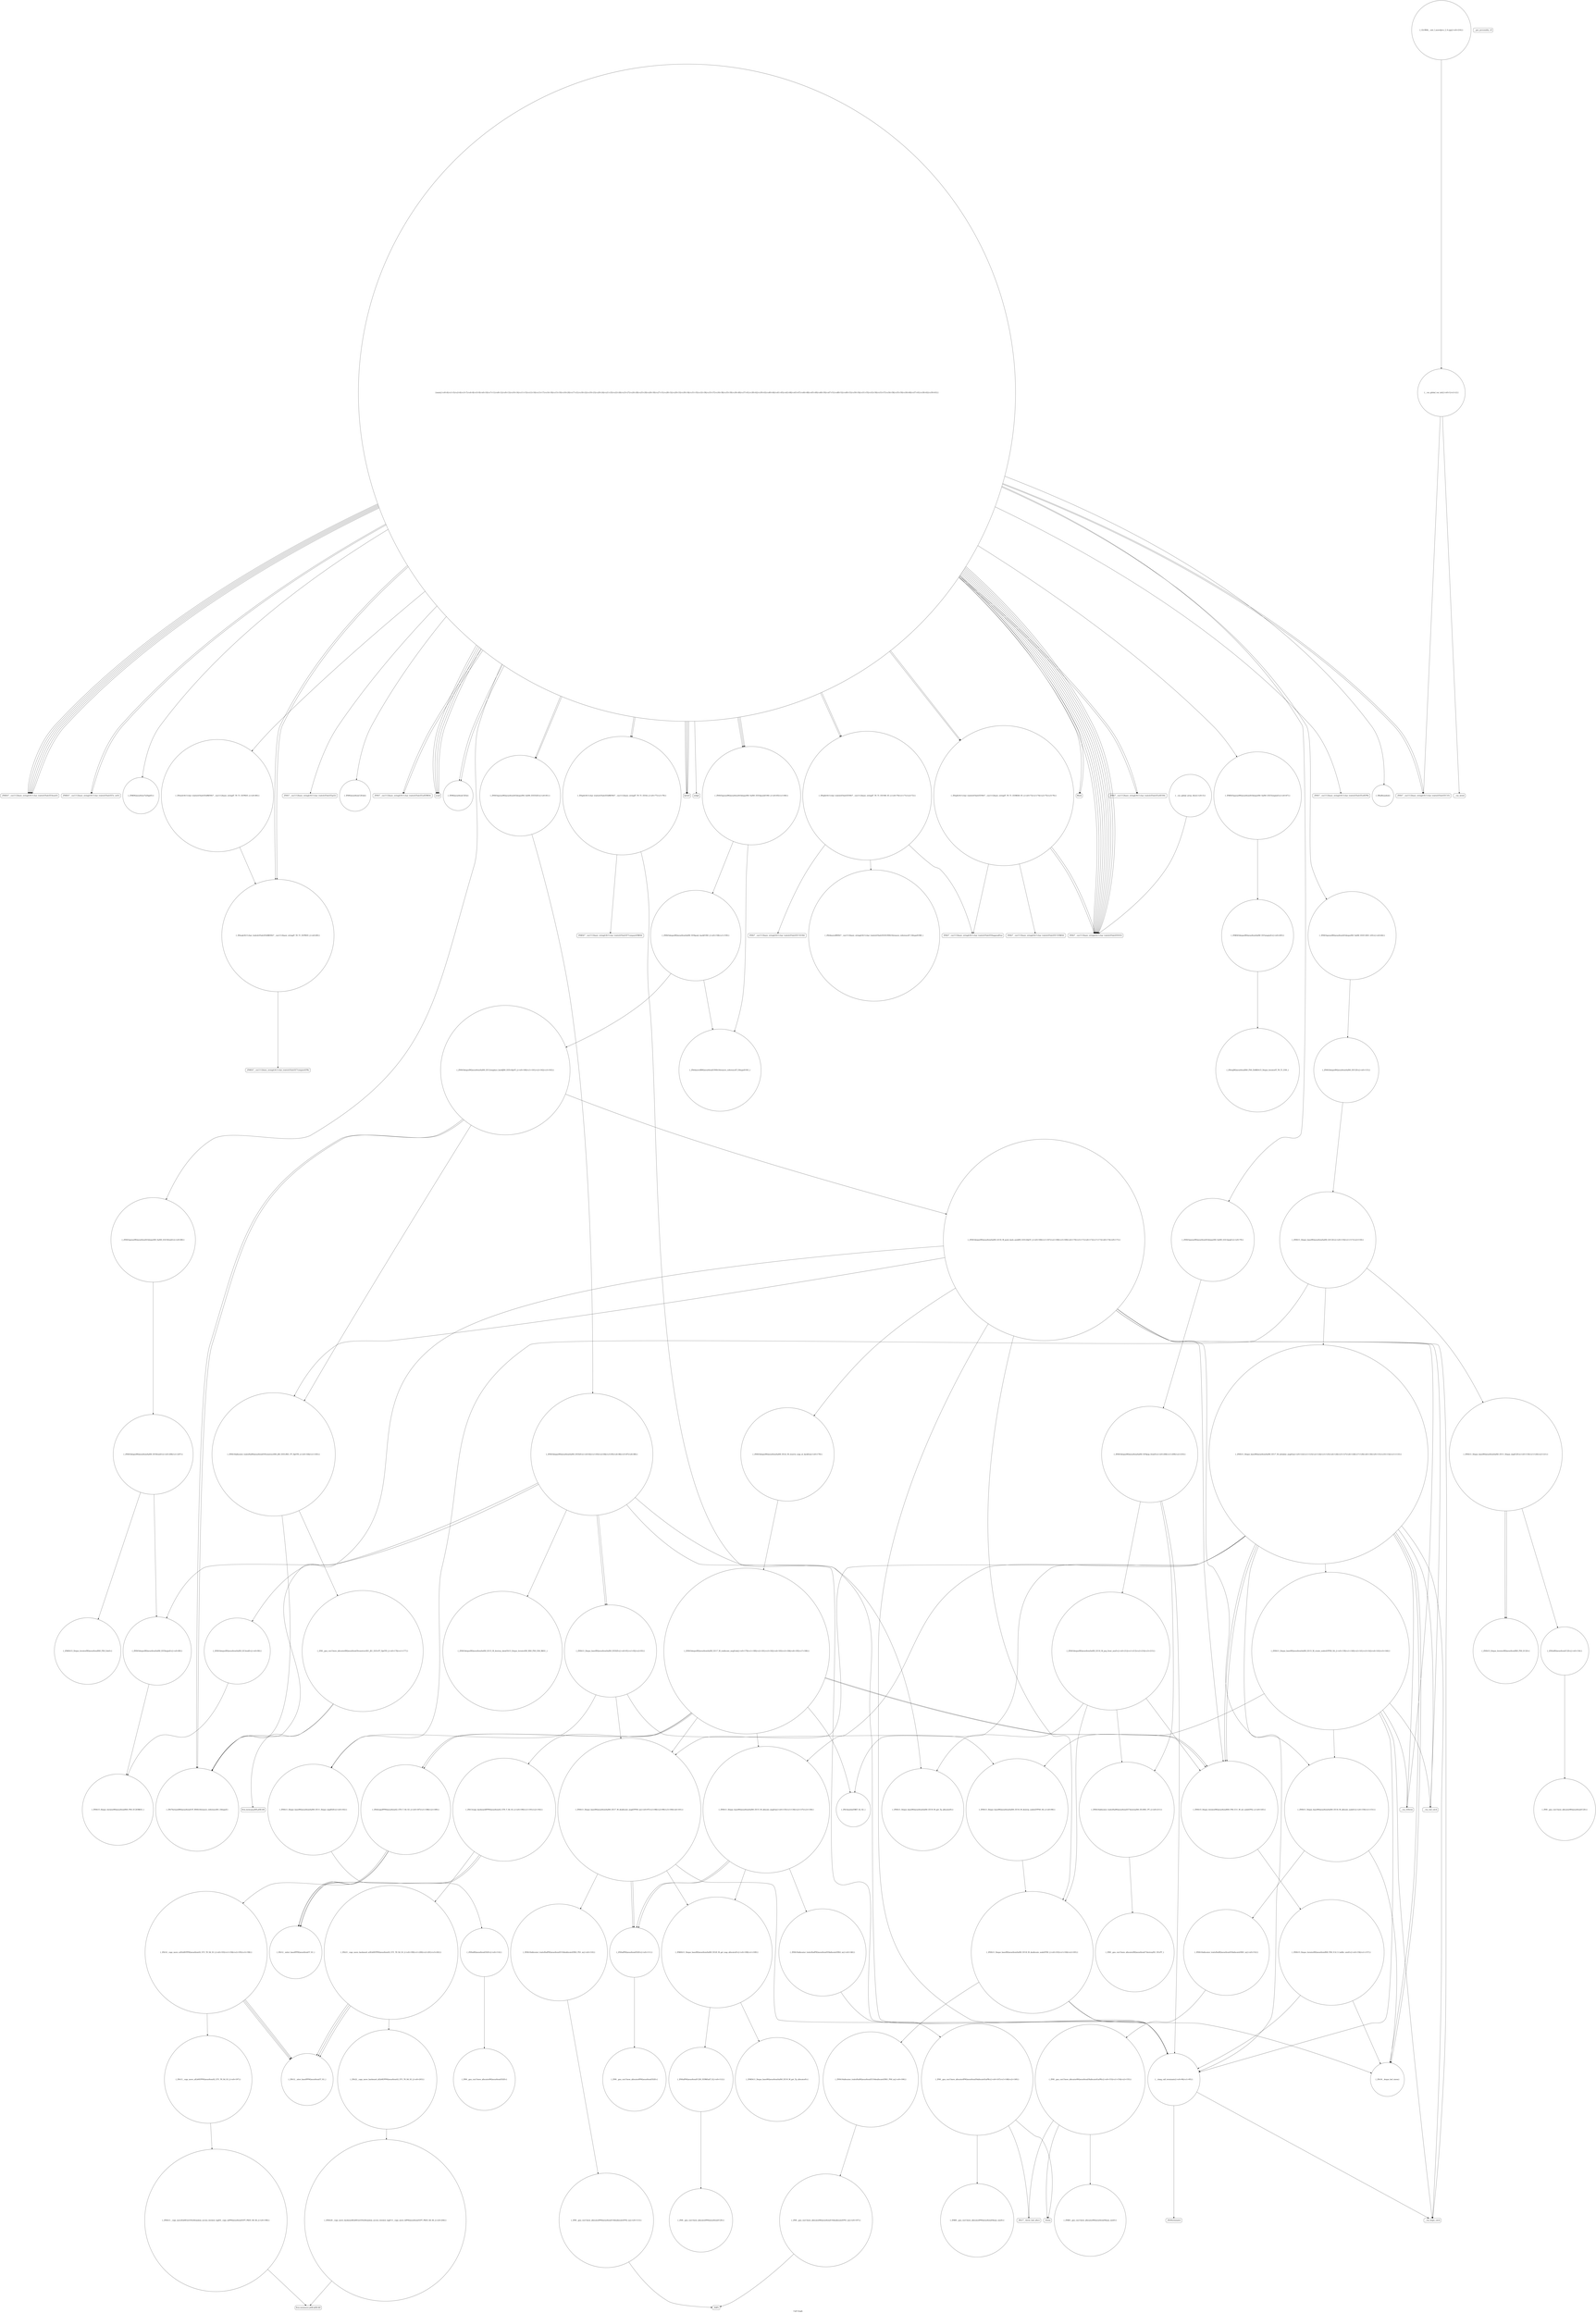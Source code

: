 digraph "Call Graph" {
	label="Call Graph";

	Node0x562e21720940 [shape=record,shape=circle,label="{__cxx_global_var_init|{<s0>1|<s1>2}}"];
	Node0x562e21720940:s0 -> Node0x562e217209c0[color=black];
	Node0x562e21720940:s1 -> Node0x562e219d9c30[color=black];
	Node0x562e219dd750 [shape=record,shape=Mrecord,label="{llvm.memcpy.p0i8.p0i8.i64}"];
	Node0x562e219d9db0 [shape=record,shape=Mrecord,label="{isdigit}"];
	Node0x562e219db2b0 [shape=record,shape=circle,label="{_ZSt13__copy_move_aILb0EPP9QueueItemS2_ET1_T0_S4_S3_|{<s0>197}}"];
	Node0x562e219db2b0:s0 -> Node0x562e219db3b0[color=black];
	Node0x562e219da130 [shape=record,shape=circle,label="{_ZNKSt5queueI9QueueItemSt5dequeIS0_SaIS0_EEE5emptyEv|{<s0>67}}"];
	Node0x562e219da130:s0 -> Node0x562e219db630[color=black];
	Node0x562e219db630 [shape=record,shape=circle,label="{_ZNKSt5dequeI9QueueItemSaIS0_EE5emptyEv|{<s0>205}}"];
	Node0x562e219db630:s0 -> Node0x562e219db6b0[color=black];
	Node0x562e219da4b0 [shape=record,shape=circle,label="{_ZStplIcSt11char_traitsIcESaIcEENSt7__cxx1112basic_stringIT_T0_T1_EERKS8_S5_|{<s0>73|<s1>74|<s2>75|<s3>76}}"];
	Node0x562e219da4b0:s0 -> Node0x562e219db8b0[color=black];
	Node0x562e219da4b0:s1 -> Node0x562e219db930[color=black];
	Node0x562e219da4b0:s2 -> Node0x562e219d9bb0[color=black];
	Node0x562e219da4b0:s3 -> Node0x562e219d9bb0[color=black];
	Node0x562e219db9b0 [shape=record,shape=circle,label="{_ZSt4moveIRNSt7__cxx1112basic_stringIcSt11char_traitsIcESaIcEEEEONSt16remove_referenceIT_E4typeEOS8_}"];
	Node0x562e219da830 [shape=record,shape=Mrecord,label="{fflush}"];
	Node0x562e219dbd30 [shape=record,shape=circle,label="{_GLOBAL__sub_I_asaveljevs_2_0.cpp|{<s0>216}}"];
	Node0x562e219dbd30:s0 -> Node0x562e21720940[color=black];
	Node0x562e219dabb0 [shape=record,shape=circle,label="{_ZNSt5dequeI9QueueItemSaIS0_EE3endEv|{<s0>90}}"];
	Node0x562e219dabb0:s0 -> Node0x562e219daeb0[color=black];
	Node0x562e219daf30 [shape=record,shape=circle,label="{_ZNSt11_Deque_baseI9QueueItemSaIS0_EE16_M_destroy_nodesEPPS0_S4_|{<s0>96}}"];
	Node0x562e219daf30:s0 -> Node0x562e219db0b0[color=black];
	Node0x562e219dc2d0 [shape=record,shape=Mrecord,label="{_ZdlPv}"];
	Node0x562e219dc650 [shape=record,shape=circle,label="{_ZN9__gnu_cxx13new_allocatorIP9QueueItemE10deallocateEPS2_m|{<s0>113}}"];
	Node0x562e219dc650:s0 -> Node0x562e219dc2d0[color=black];
	Node0x562e219dc9d0 [shape=record,shape=circle,label="{_ZNSt11_Deque_baseI9QueueItemSaIS0_EE17_M_initialize_mapEm|{<s0>122|<s1>123|<s2>124|<s3>125|<s4>126|<s5>127|<s6>128|<s7>129|<s8>130|<s9>131|<s10>132|<s11>133}}"];
	Node0x562e219dc9d0:s0 -> Node0x562e219db1b0[color=black];
	Node0x562e219dc9d0:s1 -> Node0x562e219dcbd0[color=black];
	Node0x562e219dc9d0:s2 -> Node0x562e219dcc50[color=black];
	Node0x562e219dc9d0:s3 -> Node0x562e219dccd0[color=black];
	Node0x562e219dc9d0:s4 -> Node0x562e219dadb0[color=black];
	Node0x562e219dc9d0:s5 -> Node0x562e219dafb0[color=black];
	Node0x562e219dc9d0:s6 -> Node0x562e219dcd50[color=black];
	Node0x562e219dc9d0:s7 -> Node0x562e219dcdd0[color=black];
	Node0x562e219dc9d0:s8 -> Node0x562e219dce50[color=black];
	Node0x562e219dc9d0:s9 -> Node0x562e219dce50[color=black];
	Node0x562e219dc9d0:s10 -> Node0x562e219db1b0[color=black];
	Node0x562e219dc9d0:s11 -> Node0x562e219dad30[color=black];
	Node0x562e219dcd50 [shape=record,shape=Mrecord,label="{__cxa_rethrow}"];
	Node0x562e219dd0d0 [shape=record,shape=Mrecord,label="{_Znwm}"];
	Node0x562e219dd450 [shape=record,shape=circle,label="{_ZSt4moveIR9QueueItemEONSt16remove_referenceIT_E4typeEOS3_}"];
	Node0x562e217209c0 [shape=record,shape=Mrecord,label="{_ZNSt7__cxx1112basic_stringIcSt11char_traitsIcESaIcEEC1Ev}"];
	Node0x562e219dd7d0 [shape=record,shape=circle,label="{_ZNSt5dequeI9QueueItemSaIS0_EE22_M_reserve_map_at_backEm|{<s0>178}}"];
	Node0x562e219dd7d0:s0 -> Node0x562e219dd850[color=black];
	Node0x562e219d9e30 [shape=record,shape=circle,label="{_ZNSt5queueI9QueueItemSt5dequeIS0_SaIS0_EEEC2IS3_vEEv|{<s0>64}}"];
	Node0x562e219d9e30:s0 -> Node0x562e219dc850[color=black];
	Node0x562e219db330 [shape=record,shape=circle,label="{_ZSt12__niter_baseIPP9QueueItemET_S3_}"];
	Node0x562e219da1b0 [shape=record,shape=circle,label="{_ZNSt5queueI9QueueItemSt5dequeIS0_SaIS0_EEE5frontEv|{<s0>68}}"];
	Node0x562e219da1b0:s0 -> Node0x562e219db730[color=black];
	Node0x562e219db6b0 [shape=record,shape=circle,label="{_ZSteqI9QueueItemRS0_PS0_EbRKSt15_Deque_iteratorIT_T0_T1_ES9_}"];
	Node0x562e219da530 [shape=record,shape=Mrecord,label="{_ZNSt7__cxx1112basic_stringIcSt11char_traitsIcESaIcEEaSEOS4_}"];
	Node0x562e219dba30 [shape=record,shape=Mrecord,label="{_ZNSt7__cxx1112basic_stringIcSt11char_traitsIcESaIcEEC1EOS4_}"];
	Node0x562e219da8b0 [shape=record,shape=circle,label="{_ZStneIcSt11char_traitsIcESaIcEEbRKNSt7__cxx1112basic_stringIT_T0_T1_EEPKS5_|{<s0>80}}"];
	Node0x562e219da8b0:s0 -> Node0x562e219da3b0[color=black];
	Node0x562e219dac30 [shape=record,shape=circle,label="{_ZNSt11_Deque_baseI9QueueItemSaIS0_EE19_M_get_Tp_allocatorEv}"];
	Node0x562e219dafb0 [shape=record,shape=circle,label="{_ZNSt11_Deque_baseI9QueueItemSaIS0_EE17_M_deallocate_mapEPPS0_m|{<s0>97|<s1>98|<s2>99|<s3>100|<s4>101}}"];
	Node0x562e219dafb0:s0 -> Node0x562e219dc350[color=black];
	Node0x562e219dafb0:s1 -> Node0x562e219dc3d0[color=black];
	Node0x562e219dafb0:s2 -> Node0x562e219dc450[color=black];
	Node0x562e219dafb0:s3 -> Node0x562e219dc450[color=black];
	Node0x562e219dafb0:s4 -> Node0x562e219dad30[color=black];
	Node0x562e219dc350 [shape=record,shape=circle,label="{_ZNKSt11_Deque_baseI9QueueItemSaIS0_EE20_M_get_map_allocatorEv|{<s0>108|<s1>109}}"];
	Node0x562e219dc350:s0 -> Node0x562e219dc4d0[color=black];
	Node0x562e219dc350:s1 -> Node0x562e219dc550[color=black];
	Node0x562e219dc6d0 [shape=record,shape=circle,label="{_ZN9__gnu_cxx13new_allocatorIP9QueueItemED2Ev}"];
	Node0x562e219dca50 [shape=record,shape=circle,label="{_ZNSaI9QueueItemEC2Ev|{<s0>134}}"];
	Node0x562e219dca50:s0 -> Node0x562e219dcb50[color=black];
	Node0x562e219dcdd0 [shape=record,shape=Mrecord,label="{__cxa_end_catch}"];
	Node0x562e219dd150 [shape=record,shape=circle,label="{_ZNSt11_Deque_baseI9QueueItemSaIS0_EE16_M_allocate_nodeEv|{<s0>150|<s1>151}}"];
	Node0x562e219dd150:s0 -> Node0x562e219db1b0[color=black];
	Node0x562e219dd150:s1 -> Node0x562e219dd1d0[color=black];
	Node0x562e219dd4d0 [shape=record,shape=circle,label="{_ZNSt5dequeI9QueueItemSaIS0_EE12emplace_backIJS0_EEEvDpOT_|{<s0>160|<s1>161|<s2>162|<s3>163}}"];
	Node0x562e219dd4d0:s0 -> Node0x562e219dd5d0[color=black];
	Node0x562e219dd4d0:s1 -> Node0x562e219dd550[color=black];
	Node0x562e219dd4d0:s2 -> Node0x562e219dd5d0[color=black];
	Node0x562e219dd4d0:s3 -> Node0x562e219dd650[color=black];
	Node0x562e219d9b30 [shape=record,shape=circle,label="{__cxx_global_array_dtor|{<s0>3}}"];
	Node0x562e219d9b30:s0 -> Node0x562e219d9bb0[color=black];
	Node0x562e219dd850 [shape=record,shape=circle,label="{_ZNSt5dequeI9QueueItemSaIS0_EE17_M_reallocate_mapEmb|{<s0>179|<s1>180|<s2>181|<s3>182|<s4>183|<s5>184|<s6>185|<s7>186}}"];
	Node0x562e219dd850:s0 -> Node0x562e219dd8d0[color=black];
	Node0x562e219dd850:s1 -> Node0x562e219dd950[color=black];
	Node0x562e219dd850:s2 -> Node0x562e219dcbd0[color=black];
	Node0x562e219dd850:s3 -> Node0x562e219dcc50[color=black];
	Node0x562e219dd850:s4 -> Node0x562e219dd8d0[color=black];
	Node0x562e219dd850:s5 -> Node0x562e219dafb0[color=black];
	Node0x562e219dd850:s6 -> Node0x562e219dce50[color=black];
	Node0x562e219dd850:s7 -> Node0x562e219dce50[color=black];
	Node0x562e219d9eb0 [shape=record,shape=Mrecord,label="{_ZNSt7__cxx1112basic_stringIcSt11char_traitsIcESaIcEEaSEPKc}"];
	Node0x562e219db3b0 [shape=record,shape=circle,label="{_ZNSt11__copy_moveILb0ELb1ESt26random_access_iterator_tagE8__copy_mIP9QueueItemEEPT_PKS5_S8_S6_|{<s0>198}}"];
	Node0x562e219db3b0:s0 -> Node0x562e219db430[color=black];
	Node0x562e219da230 [shape=record,shape=circle,label="{_Z8inBoundsiii}"];
	Node0x562e219db730 [shape=record,shape=circle,label="{_ZNSt5dequeI9QueueItemSaIS0_EE5frontEv|{<s0>206|<s1>207}}"];
	Node0x562e219db730:s0 -> Node0x562e219dab30[color=black];
	Node0x562e219db730:s1 -> Node0x562e219db7b0[color=black];
	Node0x562e219da5b0 [shape=record,shape=Mrecord,label="{_ZNKSt7__cxx1112basic_stringIcSt11char_traitsIcESaIcEE4sizeEv}"];
	Node0x562e219dbab0 [shape=record,shape=Mrecord,label="{_ZNKSt7__cxx1112basic_stringIcSt11char_traitsIcESaIcEE7compareERKS4_}"];
	Node0x562e219da930 [shape=record,shape=Mrecord,label="{_ZNKSt7__cxx1112basic_stringIcSt11char_traitsIcESaIcEE5c_strEv}"];
	Node0x562e219dacb0 [shape=record,shape=circle,label="{_ZNSt11_Deque_baseI9QueueItemSaIS0_EED2Ev|{<s0>91|<s1>92|<s2>93}}"];
	Node0x562e219dacb0:s0 -> Node0x562e219daf30[color=black];
	Node0x562e219dacb0:s1 -> Node0x562e219dafb0[color=black];
	Node0x562e219dacb0:s2 -> Node0x562e219db030[color=black];
	Node0x562e219db030 [shape=record,shape=circle,label="{_ZNSt11_Deque_baseI9QueueItemSaIS0_EE11_Deque_implD2Ev|{<s0>102}}"];
	Node0x562e219db030:s0 -> Node0x562e219dc750[color=black];
	Node0x562e219dc3d0 [shape=record,shape=circle,label="{_ZNSt16allocator_traitsISaIP9QueueItemEE10deallocateERS2_PS1_m|{<s0>110}}"];
	Node0x562e219dc3d0:s0 -> Node0x562e219dc650[color=black];
	Node0x562e219dc750 [shape=record,shape=circle,label="{_ZNSaI9QueueItemED2Ev|{<s0>114}}"];
	Node0x562e219dc750:s0 -> Node0x562e219dc7d0[color=black];
	Node0x562e219dcad0 [shape=record,shape=circle,label="{_ZNSt15_Deque_iteratorI9QueueItemRS0_PS0_EC2Ev}"];
	Node0x562e219dce50 [shape=record,shape=circle,label="{_ZNSt15_Deque_iteratorI9QueueItemRS0_PS0_E11_M_set_nodeEPS2_|{<s0>145}}"];
	Node0x562e219dce50:s0 -> Node0x562e219dd350[color=black];
	Node0x562e219dd1d0 [shape=record,shape=circle,label="{_ZNSt16allocator_traitsISaI9QueueItemEE8allocateERS1_m|{<s0>152}}"];
	Node0x562e219dd1d0:s0 -> Node0x562e219dd250[color=black];
	Node0x562e219dd550 [shape=record,shape=circle,label="{_ZNSt16allocator_traitsISaI9QueueItemEE9constructIS0_JS0_EEEvRS1_PT_DpOT0_|{<s0>164|<s1>165}}"];
	Node0x562e219dd550:s0 -> Node0x562e219dd5d0[color=black];
	Node0x562e219dd550:s1 -> Node0x562e219dd6d0[color=black];
	Node0x562e219d9bb0 [shape=record,shape=Mrecord,label="{_ZNSt7__cxx1112basic_stringIcSt11char_traitsIcESaIcEED1Ev}"];
	Node0x562e219dd8d0 [shape=record,shape=circle,label="{_ZSt4copyIPP9QueueItemS2_ET0_T_S4_S3_|{<s0>187|<s1>188|<s2>189}}"];
	Node0x562e219dd8d0:s0 -> Node0x562e219db230[color=black];
	Node0x562e219dd8d0:s1 -> Node0x562e219db230[color=black];
	Node0x562e219dd8d0:s2 -> Node0x562e219dd9d0[color=black];
	Node0x562e219d9f30 [shape=record,shape=Mrecord,label="{__gxx_personality_v0}"];
	Node0x562e219db430 [shape=record,shape=Mrecord,label="{llvm.memmove.p0i8.p0i8.i64}"];
	Node0x562e219da2b0 [shape=record,shape=circle,label="{_ZNK9QueueItem7isDigitEv}"];
	Node0x562e219db7b0 [shape=record,shape=circle,label="{_ZNKSt15_Deque_iteratorI9QueueItemRS0_PS0_EdeEv}"];
	Node0x562e219da630 [shape=record,shape=circle,label="{_ZStgtIcSt11char_traitsIcESaIcEEbRKNSt7__cxx1112basic_stringIT_T0_T1_EESA_|{<s0>77|<s1>78}}"];
	Node0x562e219da630:s0 -> Node0x562e219dbab0[color=black];
	Node0x562e219da630:s1 -> Node0x562e219dad30[color=black];
	Node0x562e219dbb30 [shape=record,shape=circle,label="{_ZNSt5dequeI9QueueItemSaIS0_EE9pop_frontEv|{<s0>208|<s1>209|<s2>210}}"];
	Node0x562e219dbb30:s0 -> Node0x562e219dbbb0[color=black];
	Node0x562e219dbb30:s1 -> Node0x562e219dbc30[color=black];
	Node0x562e219dbb30:s2 -> Node0x562e219dad30[color=black];
	Node0x562e219da9b0 [shape=record,shape=circle,label="{_ZNSt5queueI9QueueItemSt5dequeIS0_SaIS0_EEED2Ev|{<s0>81}}"];
	Node0x562e219da9b0:s0 -> Node0x562e219daa30[color=black];
	Node0x562e219dad30 [shape=record,shape=circle,label="{__clang_call_terminate|{<s0>94|<s1>95}}"];
	Node0x562e219dad30:s0 -> Node0x562e219dadb0[color=black];
	Node0x562e219dad30:s1 -> Node0x562e219dae30[color=black];
	Node0x562e219db0b0 [shape=record,shape=circle,label="{_ZNSt11_Deque_baseI9QueueItemSaIS0_EE18_M_deallocate_nodeEPS0_|{<s0>103|<s1>104|<s2>105}}"];
	Node0x562e219db0b0:s0 -> Node0x562e219db1b0[color=black];
	Node0x562e219db0b0:s1 -> Node0x562e219db130[color=black];
	Node0x562e219db0b0:s2 -> Node0x562e219dad30[color=black];
	Node0x562e219dc450 [shape=record,shape=circle,label="{_ZNSaIP9QueueItemED2Ev|{<s0>111}}"];
	Node0x562e219dc450:s0 -> Node0x562e219dc6d0[color=black];
	Node0x562e219dc7d0 [shape=record,shape=circle,label="{_ZN9__gnu_cxx13new_allocatorI9QueueItemED2Ev}"];
	Node0x562e219dcb50 [shape=record,shape=circle,label="{_ZN9__gnu_cxx13new_allocatorI9QueueItemEC2Ev}"];
	Node0x562e219dced0 [shape=record,shape=circle,label="{_ZNSt16allocator_traitsISaIP9QueueItemEE8allocateERS2_m|{<s0>146}}"];
	Node0x562e219dced0:s0 -> Node0x562e219dcf50[color=black];
	Node0x562e219dd250 [shape=record,shape=circle,label="{_ZN9__gnu_cxx13new_allocatorI9QueueItemE8allocateEmPKv|{<s0>153|<s1>154|<s2>155}}"];
	Node0x562e219dd250:s0 -> Node0x562e219dd2d0[color=black];
	Node0x562e219dd250:s1 -> Node0x562e219dd050[color=black];
	Node0x562e219dd250:s2 -> Node0x562e219dd0d0[color=black];
	Node0x562e219dd5d0 [shape=record,shape=circle,label="{_ZSt7forwardI9QueueItemEOT_RNSt16remove_referenceIS1_E4typeE}"];
	Node0x562e219d9c30 [shape=record,shape=Mrecord,label="{__cxa_atexit}"];
	Node0x562e219dd950 [shape=record,shape=circle,label="{_ZSt13copy_backwardIPP9QueueItemS2_ET0_T_S4_S3_|{<s0>190|<s1>191|<s2>192}}"];
	Node0x562e219dd950:s0 -> Node0x562e219db230[color=black];
	Node0x562e219dd950:s1 -> Node0x562e219db230[color=black];
	Node0x562e219dd950:s2 -> Node0x562e219db4b0[color=black];
	Node0x562e219d9fb0 [shape=record,shape=Mrecord,label="{_ZNSt7__cxx1112basic_stringIcSt11char_traitsIcESaIcEEpLEc}"];
	Node0x562e219db4b0 [shape=record,shape=circle,label="{_ZSt23__copy_move_backward_a2ILb0EPP9QueueItemS2_ET1_T0_S4_S3_|{<s0>199|<s1>200|<s2>201|<s3>202}}"];
	Node0x562e219db4b0:s0 -> Node0x562e219db330[color=black];
	Node0x562e219db4b0:s1 -> Node0x562e219db330[color=black];
	Node0x562e219db4b0:s2 -> Node0x562e219db330[color=black];
	Node0x562e219db4b0:s3 -> Node0x562e219db530[color=black];
	Node0x562e219da330 [shape=record,shape=circle,label="{_ZN9QueueItemC2Eiiiii}"];
	Node0x562e219db830 [shape=record,shape=Mrecord,label="{_ZNKSt7__cxx1112basic_stringIcSt11char_traitsIcESaIcEE7compareEPKc}"];
	Node0x562e219da6b0 [shape=record,shape=Mrecord,label="{_ZNSt7__cxx1112basic_stringIcSt11char_traitsIcESaIcEEaSERKS4_}"];
	Node0x562e219dbbb0 [shape=record,shape=circle,label="{_ZNSt16allocator_traitsISaI9QueueItemEE7destroyIS0_EEvRS1_PT_|{<s0>211}}"];
	Node0x562e219dbbb0:s0 -> Node0x562e219dbcb0[color=black];
	Node0x562e219daa30 [shape=record,shape=circle,label="{_ZNSt5dequeI9QueueItemSaIS0_EED2Ev|{<s0>82|<s1>83|<s2>84|<s3>85|<s4>86|<s5>87|<s6>88}}"];
	Node0x562e219daa30:s0 -> Node0x562e219dab30[color=black];
	Node0x562e219daa30:s1 -> Node0x562e219dabb0[color=black];
	Node0x562e219daa30:s2 -> Node0x562e219dac30[color=black];
	Node0x562e219daa30:s3 -> Node0x562e219daab0[color=black];
	Node0x562e219daa30:s4 -> Node0x562e219dacb0[color=black];
	Node0x562e219daa30:s5 -> Node0x562e219dacb0[color=black];
	Node0x562e219daa30:s6 -> Node0x562e219dad30[color=black];
	Node0x562e219dadb0 [shape=record,shape=Mrecord,label="{__cxa_begin_catch}"];
	Node0x562e219db130 [shape=record,shape=circle,label="{_ZNSt16allocator_traitsISaI9QueueItemEE10deallocateERS1_PS0_m|{<s0>106}}"];
	Node0x562e219db130:s0 -> Node0x562e219dc250[color=black];
	Node0x562e219dc4d0 [shape=record,shape=circle,label="{_ZNKSt11_Deque_baseI9QueueItemSaIS0_EE19_M_get_Tp_allocatorEv}"];
	Node0x562e219dc850 [shape=record,shape=circle,label="{_ZNSt5dequeI9QueueItemSaIS0_EEC2Ev|{<s0>115}}"];
	Node0x562e219dc850:s0 -> Node0x562e219dc8d0[color=black];
	Node0x562e219dcbd0 [shape=record,shape=circle,label="{_ZSt3maxImERKT_S2_S2_}"];
	Node0x562e219dcf50 [shape=record,shape=circle,label="{_ZN9__gnu_cxx13new_allocatorIP9QueueItemE8allocateEmPKv|{<s0>147|<s1>148|<s2>149}}"];
	Node0x562e219dcf50:s0 -> Node0x562e219dcfd0[color=black];
	Node0x562e219dcf50:s1 -> Node0x562e219dd050[color=black];
	Node0x562e219dcf50:s2 -> Node0x562e219dd0d0[color=black];
	Node0x562e219dd2d0 [shape=record,shape=circle,label="{_ZNK9__gnu_cxx13new_allocatorI9QueueItemE8max_sizeEv}"];
	Node0x562e219dd650 [shape=record,shape=circle,label="{_ZNSt5dequeI9QueueItemSaIS0_EE16_M_push_back_auxIJS0_EEEvDpOT_|{<s0>166|<s1>167|<s2>168|<s3>169|<s4>170|<s5>171|<s6>172|<s7>173|<s8>174|<s9>175}}"];
	Node0x562e219dd650:s0 -> Node0x562e219dd7d0[color=black];
	Node0x562e219dd650:s1 -> Node0x562e219dd150[color=black];
	Node0x562e219dd650:s2 -> Node0x562e219dd5d0[color=black];
	Node0x562e219dd650:s3 -> Node0x562e219dd550[color=black];
	Node0x562e219dd650:s4 -> Node0x562e219dce50[color=black];
	Node0x562e219dd650:s5 -> Node0x562e219dadb0[color=black];
	Node0x562e219dd650:s6 -> Node0x562e219db0b0[color=black];
	Node0x562e219dd650:s7 -> Node0x562e219dcd50[color=black];
	Node0x562e219dd650:s8 -> Node0x562e219dcdd0[color=black];
	Node0x562e219dd650:s9 -> Node0x562e219dad30[color=black];
	Node0x562e219d9cb0 [shape=record,shape=circle,label="{main|{<s0>4|<s1>5|<s2>6|<s3>7|<s4>8|<s5>9|<s6>10|<s7>11|<s8>12|<s9>13|<s10>14|<s11>15|<s12>16|<s13>17|<s14>18|<s15>19|<s16>20|<s17>21|<s18>22|<s19>23|<s20>24|<s21>25|<s22>26|<s23>27|<s24>28|<s25>29|<s26>30|<s27>31|<s28>32|<s29>33|<s30>34|<s31>35|<s32>36|<s33>37|<s34>38|<s35>39|<s36>40|<s37>41|<s38>42|<s39>43|<s40>44|<s41>45|<s42>46|<s43>47|<s44>48|<s45>49|<s46>50|<s47>51|<s48>52|<s49>53|<s50>54|<s51>55|<s52>56|<s53>57|<s54>58|<s55>59|<s56>60|<s57>61|<s58>62|<s59>63}}"];
	Node0x562e219d9cb0:s0 -> Node0x562e219d9d30[color=black];
	Node0x562e219d9cb0:s1 -> Node0x562e219d9d30[color=black];
	Node0x562e219d9cb0:s2 -> Node0x562e219d9d30[color=black];
	Node0x562e219d9cb0:s3 -> Node0x562e219d9db0[color=black];
	Node0x562e219d9cb0:s4 -> Node0x562e219d9e30[color=black];
	Node0x562e219d9cb0:s5 -> Node0x562e219d9eb0[color=black];
	Node0x562e219d9cb0:s6 -> Node0x562e219d9fb0[color=black];
	Node0x562e219d9cb0:s7 -> Node0x562e219da0b0[color=black];
	Node0x562e219d9cb0:s8 -> Node0x562e219da030[color=black];
	Node0x562e219d9cb0:s9 -> Node0x562e219da130[color=black];
	Node0x562e219d9cb0:s10 -> Node0x562e219da1b0[color=black];
	Node0x562e219d9cb0:s11 -> Node0x562e219da230[color=black];
	Node0x562e219d9cb0:s12 -> Node0x562e219da2b0[color=black];
	Node0x562e219d9cb0:s13 -> Node0x562e219da330[color=black];
	Node0x562e219d9cb0:s14 -> Node0x562e219da030[color=black];
	Node0x562e219d9cb0:s15 -> Node0x562e217209c0[color=black];
	Node0x562e219d9cb0:s16 -> Node0x562e219da3b0[color=black];
	Node0x562e219d9cb0:s17 -> Node0x562e219da4b0[color=black];
	Node0x562e219d9cb0:s18 -> Node0x562e219da430[color=black];
	Node0x562e219d9cb0:s19 -> Node0x562e219da530[color=black];
	Node0x562e219d9cb0:s20 -> Node0x562e219d9bb0[color=black];
	Node0x562e219d9cb0:s21 -> Node0x562e219d9bb0[color=black];
	Node0x562e219d9cb0:s22 -> Node0x562e219da0b0[color=black];
	Node0x562e219d9cb0:s23 -> Node0x562e219da030[color=black];
	Node0x562e219d9cb0:s24 -> Node0x562e219d9bb0[color=black];
	Node0x562e219d9cb0:s25 -> Node0x562e219da5b0[color=black];
	Node0x562e219d9cb0:s26 -> Node0x562e219da4b0[color=black];
	Node0x562e219d9cb0:s27 -> Node0x562e219da430[color=black];
	Node0x562e219d9cb0:s28 -> Node0x562e219da530[color=black];
	Node0x562e219d9cb0:s29 -> Node0x562e219da5b0[color=black];
	Node0x562e219d9cb0:s30 -> Node0x562e219da630[color=black];
	Node0x562e219d9cb0:s31 -> Node0x562e219d9bb0[color=black];
	Node0x562e219d9cb0:s32 -> Node0x562e219d9bb0[color=black];
	Node0x562e219d9cb0:s33 -> Node0x562e219da6b0[color=black];
	Node0x562e219d9cb0:s34 -> Node0x562e219d9bb0[color=black];
	Node0x562e219d9cb0:s35 -> Node0x562e219d9bb0[color=black];
	Node0x562e219d9cb0:s36 -> Node0x562e219d9bb0[color=black];
	Node0x562e219d9cb0:s37 -> Node0x562e219da730[color=black];
	Node0x562e219d9cb0:s38 -> Node0x562e219da7b0[color=black];
	Node0x562e219d9cb0:s39 -> Node0x562e219da7b0[color=black];
	Node0x562e219d9cb0:s40 -> Node0x562e219da830[color=black];
	Node0x562e219d9cb0:s41 -> Node0x562e219d9d30[color=black];
	Node0x562e219d9cb0:s42 -> Node0x562e217209c0[color=black];
	Node0x562e219d9cb0:s43 -> Node0x562e219da8b0[color=black];
	Node0x562e219d9cb0:s44 -> Node0x562e219da3b0[color=black];
	Node0x562e219d9cb0:s45 -> Node0x562e219da5b0[color=black];
	Node0x562e219d9cb0:s46 -> Node0x562e219da5b0[color=black];
	Node0x562e219d9cb0:s47 -> Node0x562e219da5b0[color=black];
	Node0x562e219d9cb0:s48 -> Node0x562e219da5b0[color=black];
	Node0x562e219d9cb0:s49 -> Node0x562e219da630[color=black];
	Node0x562e219d9cb0:s50 -> Node0x562e219da6b0[color=black];
	Node0x562e219d9cb0:s51 -> Node0x562e219d9bb0[color=black];
	Node0x562e219d9cb0:s52 -> Node0x562e219da930[color=black];
	Node0x562e219d9cb0:s53 -> Node0x562e219da7b0[color=black];
	Node0x562e219d9cb0:s54 -> Node0x562e219da930[color=black];
	Node0x562e219d9cb0:s55 -> Node0x562e219da7b0[color=black];
	Node0x562e219d9cb0:s56 -> Node0x562e219da830[color=black];
	Node0x562e219d9cb0:s57 -> Node0x562e219d9bb0[color=black];
	Node0x562e219d9cb0:s58 -> Node0x562e219da9b0[color=black];
	Node0x562e219d9cb0:s59 -> Node0x562e219da9b0[color=black];
	Node0x562e219dd9d0 [shape=record,shape=circle,label="{_ZSt14__copy_move_a2ILb0EPP9QueueItemS2_ET1_T0_S4_S3_|{<s0>193|<s1>194|<s2>195|<s3>196}}"];
	Node0x562e219dd9d0:s0 -> Node0x562e219db330[color=black];
	Node0x562e219dd9d0:s1 -> Node0x562e219db330[color=black];
	Node0x562e219dd9d0:s2 -> Node0x562e219db330[color=black];
	Node0x562e219dd9d0:s3 -> Node0x562e219db2b0[color=black];
	Node0x562e219da030 [shape=record,shape=circle,label="{_ZNSt5queueI9QueueItemSt5dequeIS0_SaIS0_EEE4pushEOS0_|{<s0>65|<s1>66}}"];
	Node0x562e219da030:s0 -> Node0x562e219dd450[color=black];
	Node0x562e219da030:s1 -> Node0x562e219dd3d0[color=black];
	Node0x562e219db530 [shape=record,shape=circle,label="{_ZSt22__copy_move_backward_aILb0EPP9QueueItemS2_ET1_T0_S4_S3_|{<s0>203}}"];
	Node0x562e219db530:s0 -> Node0x562e219db5b0[color=black];
	Node0x562e219da3b0 [shape=record,shape=circle,label="{_ZSteqIcSt11char_traitsIcESaIcEEbRKNSt7__cxx1112basic_stringIT_T0_T1_EEPKS5_|{<s0>69}}"];
	Node0x562e219da3b0:s0 -> Node0x562e219db830[color=black];
	Node0x562e219db8b0 [shape=record,shape=Mrecord,label="{_ZNSt7__cxx1112basic_stringIcSt11char_traitsIcESaIcEEC1ERKS4_}"];
	Node0x562e219da730 [shape=record,shape=circle,label="{_ZNSt5queueI9QueueItemSt5dequeIS0_SaIS0_EEE3popEv|{<s0>79}}"];
	Node0x562e219da730:s0 -> Node0x562e219dbb30[color=black];
	Node0x562e219dbc30 [shape=record,shape=circle,label="{_ZNSt5dequeI9QueueItemSaIS0_EE16_M_pop_front_auxEv|{<s0>212|<s1>213|<s2>214|<s3>215}}"];
	Node0x562e219dbc30:s0 -> Node0x562e219dac30[color=black];
	Node0x562e219dbc30:s1 -> Node0x562e219dbbb0[color=black];
	Node0x562e219dbc30:s2 -> Node0x562e219db0b0[color=black];
	Node0x562e219dbc30:s3 -> Node0x562e219dce50[color=black];
	Node0x562e219daab0 [shape=record,shape=circle,label="{_ZNSt5dequeI9QueueItemSaIS0_EE15_M_destroy_dataESt15_Deque_iteratorIS0_RS0_PS0_ES6_RKS1_}"];
	Node0x562e219dae30 [shape=record,shape=Mrecord,label="{_ZSt9terminatev}"];
	Node0x562e219db1b0 [shape=record,shape=circle,label="{_ZSt16__deque_buf_sizem}"];
	Node0x562e219dc550 [shape=record,shape=circle,label="{_ZNSaIP9QueueItemEC2IS_EERKSaIT_E|{<s0>112}}"];
	Node0x562e219dc550:s0 -> Node0x562e219dc5d0[color=black];
	Node0x562e219dc8d0 [shape=record,shape=circle,label="{_ZNSt11_Deque_baseI9QueueItemSaIS0_EEC2Ev|{<s0>116|<s1>117|<s2>118}}"];
	Node0x562e219dc8d0:s0 -> Node0x562e219dc950[color=black];
	Node0x562e219dc8d0:s1 -> Node0x562e219dc9d0[color=black];
	Node0x562e219dc8d0:s2 -> Node0x562e219db030[color=black];
	Node0x562e219dcc50 [shape=record,shape=circle,label="{_ZNSt11_Deque_baseI9QueueItemSaIS0_EE15_M_allocate_mapEm|{<s0>135|<s1>136|<s2>137|<s3>138}}"];
	Node0x562e219dcc50:s0 -> Node0x562e219dc350[color=black];
	Node0x562e219dcc50:s1 -> Node0x562e219dced0[color=black];
	Node0x562e219dcc50:s2 -> Node0x562e219dc450[color=black];
	Node0x562e219dcc50:s3 -> Node0x562e219dc450[color=black];
	Node0x562e219dcfd0 [shape=record,shape=circle,label="{_ZNK9__gnu_cxx13new_allocatorIP9QueueItemE8max_sizeEv}"];
	Node0x562e219dd350 [shape=record,shape=circle,label="{_ZNSt15_Deque_iteratorI9QueueItemRS0_PS0_E14_S_buffer_sizeEv|{<s0>156|<s1>157}}"];
	Node0x562e219dd350:s0 -> Node0x562e219db1b0[color=black];
	Node0x562e219dd350:s1 -> Node0x562e219dad30[color=black];
	Node0x562e219dd6d0 [shape=record,shape=circle,label="{_ZN9__gnu_cxx13new_allocatorI9QueueItemE9constructIS1_JS1_EEEvPT_DpOT0_|{<s0>176|<s1>177}}"];
	Node0x562e219dd6d0:s0 -> Node0x562e219dd5d0[color=black];
	Node0x562e219dd6d0:s1 -> Node0x562e219dd750[color=black];
	Node0x562e219d9d30 [shape=record,shape=Mrecord,label="{scanf}"];
	Node0x562e219db230 [shape=record,shape=circle,label="{_ZSt12__miter_baseIPP9QueueItemET_S3_}"];
	Node0x562e219da0b0 [shape=record,shape=circle,label="{_ZN9QueueItemC2Eiii}"];
	Node0x562e219db5b0 [shape=record,shape=circle,label="{_ZNSt20__copy_move_backwardILb0ELb1ESt26random_access_iterator_tagE13__copy_move_bIP9QueueItemEEPT_PKS5_S8_S6_|{<s0>204}}"];
	Node0x562e219db5b0:s0 -> Node0x562e219db430[color=black];
	Node0x562e219da430 [shape=record,shape=circle,label="{_ZStplIcSt11char_traitsIcESaIcEENSt7__cxx1112basic_stringIT_T0_T1_EEOS8_S5_|{<s0>70|<s1>71|<s2>72}}"];
	Node0x562e219da430:s0 -> Node0x562e219db930[color=black];
	Node0x562e219da430:s1 -> Node0x562e219db9b0[color=black];
	Node0x562e219da430:s2 -> Node0x562e219dba30[color=black];
	Node0x562e219db930 [shape=record,shape=Mrecord,label="{_ZNSt7__cxx1112basic_stringIcSt11char_traitsIcESaIcEE6appendEmc}"];
	Node0x562e219da7b0 [shape=record,shape=Mrecord,label="{fprintf}"];
	Node0x562e219dbcb0 [shape=record,shape=circle,label="{_ZN9__gnu_cxx13new_allocatorI9QueueItemE7destroyIS1_EEvPT_}"];
	Node0x562e219dab30 [shape=record,shape=circle,label="{_ZNSt5dequeI9QueueItemSaIS0_EE5beginEv|{<s0>89}}"];
	Node0x562e219dab30:s0 -> Node0x562e219daeb0[color=black];
	Node0x562e219daeb0 [shape=record,shape=circle,label="{_ZNSt15_Deque_iteratorI9QueueItemRS0_PS0_EC2ERKS3_}"];
	Node0x562e219dc250 [shape=record,shape=circle,label="{_ZN9__gnu_cxx13new_allocatorI9QueueItemE10deallocateEPS1_m|{<s0>107}}"];
	Node0x562e219dc250:s0 -> Node0x562e219dc2d0[color=black];
	Node0x562e219dc5d0 [shape=record,shape=circle,label="{_ZN9__gnu_cxx13new_allocatorIP9QueueItemEC2Ev}"];
	Node0x562e219dc950 [shape=record,shape=circle,label="{_ZNSt11_Deque_baseI9QueueItemSaIS0_EE11_Deque_implC2Ev|{<s0>119|<s1>120|<s2>121}}"];
	Node0x562e219dc950:s0 -> Node0x562e219dca50[color=black];
	Node0x562e219dc950:s1 -> Node0x562e219dcad0[color=black];
	Node0x562e219dc950:s2 -> Node0x562e219dcad0[color=black];
	Node0x562e219dccd0 [shape=record,shape=circle,label="{_ZNSt11_Deque_baseI9QueueItemSaIS0_EE15_M_create_nodesEPPS0_S4_|{<s0>139|<s1>140|<s2>141|<s3>142|<s4>143|<s5>144}}"];
	Node0x562e219dccd0:s0 -> Node0x562e219dd150[color=black];
	Node0x562e219dccd0:s1 -> Node0x562e219dadb0[color=black];
	Node0x562e219dccd0:s2 -> Node0x562e219daf30[color=black];
	Node0x562e219dccd0:s3 -> Node0x562e219dcd50[color=black];
	Node0x562e219dccd0:s4 -> Node0x562e219dcdd0[color=black];
	Node0x562e219dccd0:s5 -> Node0x562e219dad30[color=black];
	Node0x562e219dd050 [shape=record,shape=Mrecord,label="{_ZSt17__throw_bad_allocv}"];
	Node0x562e219dd3d0 [shape=record,shape=circle,label="{_ZNSt5dequeI9QueueItemSaIS0_EE9push_backEOS0_|{<s0>158|<s1>159}}"];
	Node0x562e219dd3d0:s0 -> Node0x562e219dd450[color=black];
	Node0x562e219dd3d0:s1 -> Node0x562e219dd4d0[color=black];
}
